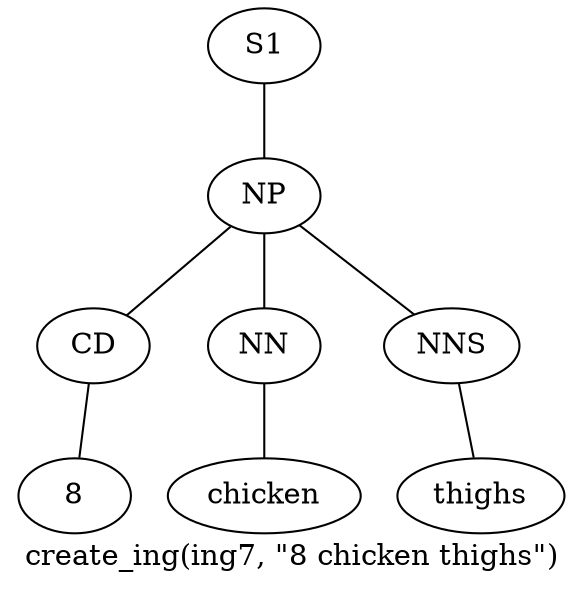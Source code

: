 graph SyntaxGraph {
	label = "create_ing(ing7, \"8 chicken thighs\")";
	Node0 [label="S1"];
	Node1 [label="NP"];
	Node2 [label="CD"];
	Node3 [label="8"];
	Node4 [label="NN"];
	Node5 [label="chicken"];
	Node6 [label="NNS"];
	Node7 [label="thighs"];

	Node0 -- Node1;
	Node1 -- Node2;
	Node1 -- Node4;
	Node1 -- Node6;
	Node2 -- Node3;
	Node4 -- Node5;
	Node6 -- Node7;
}
